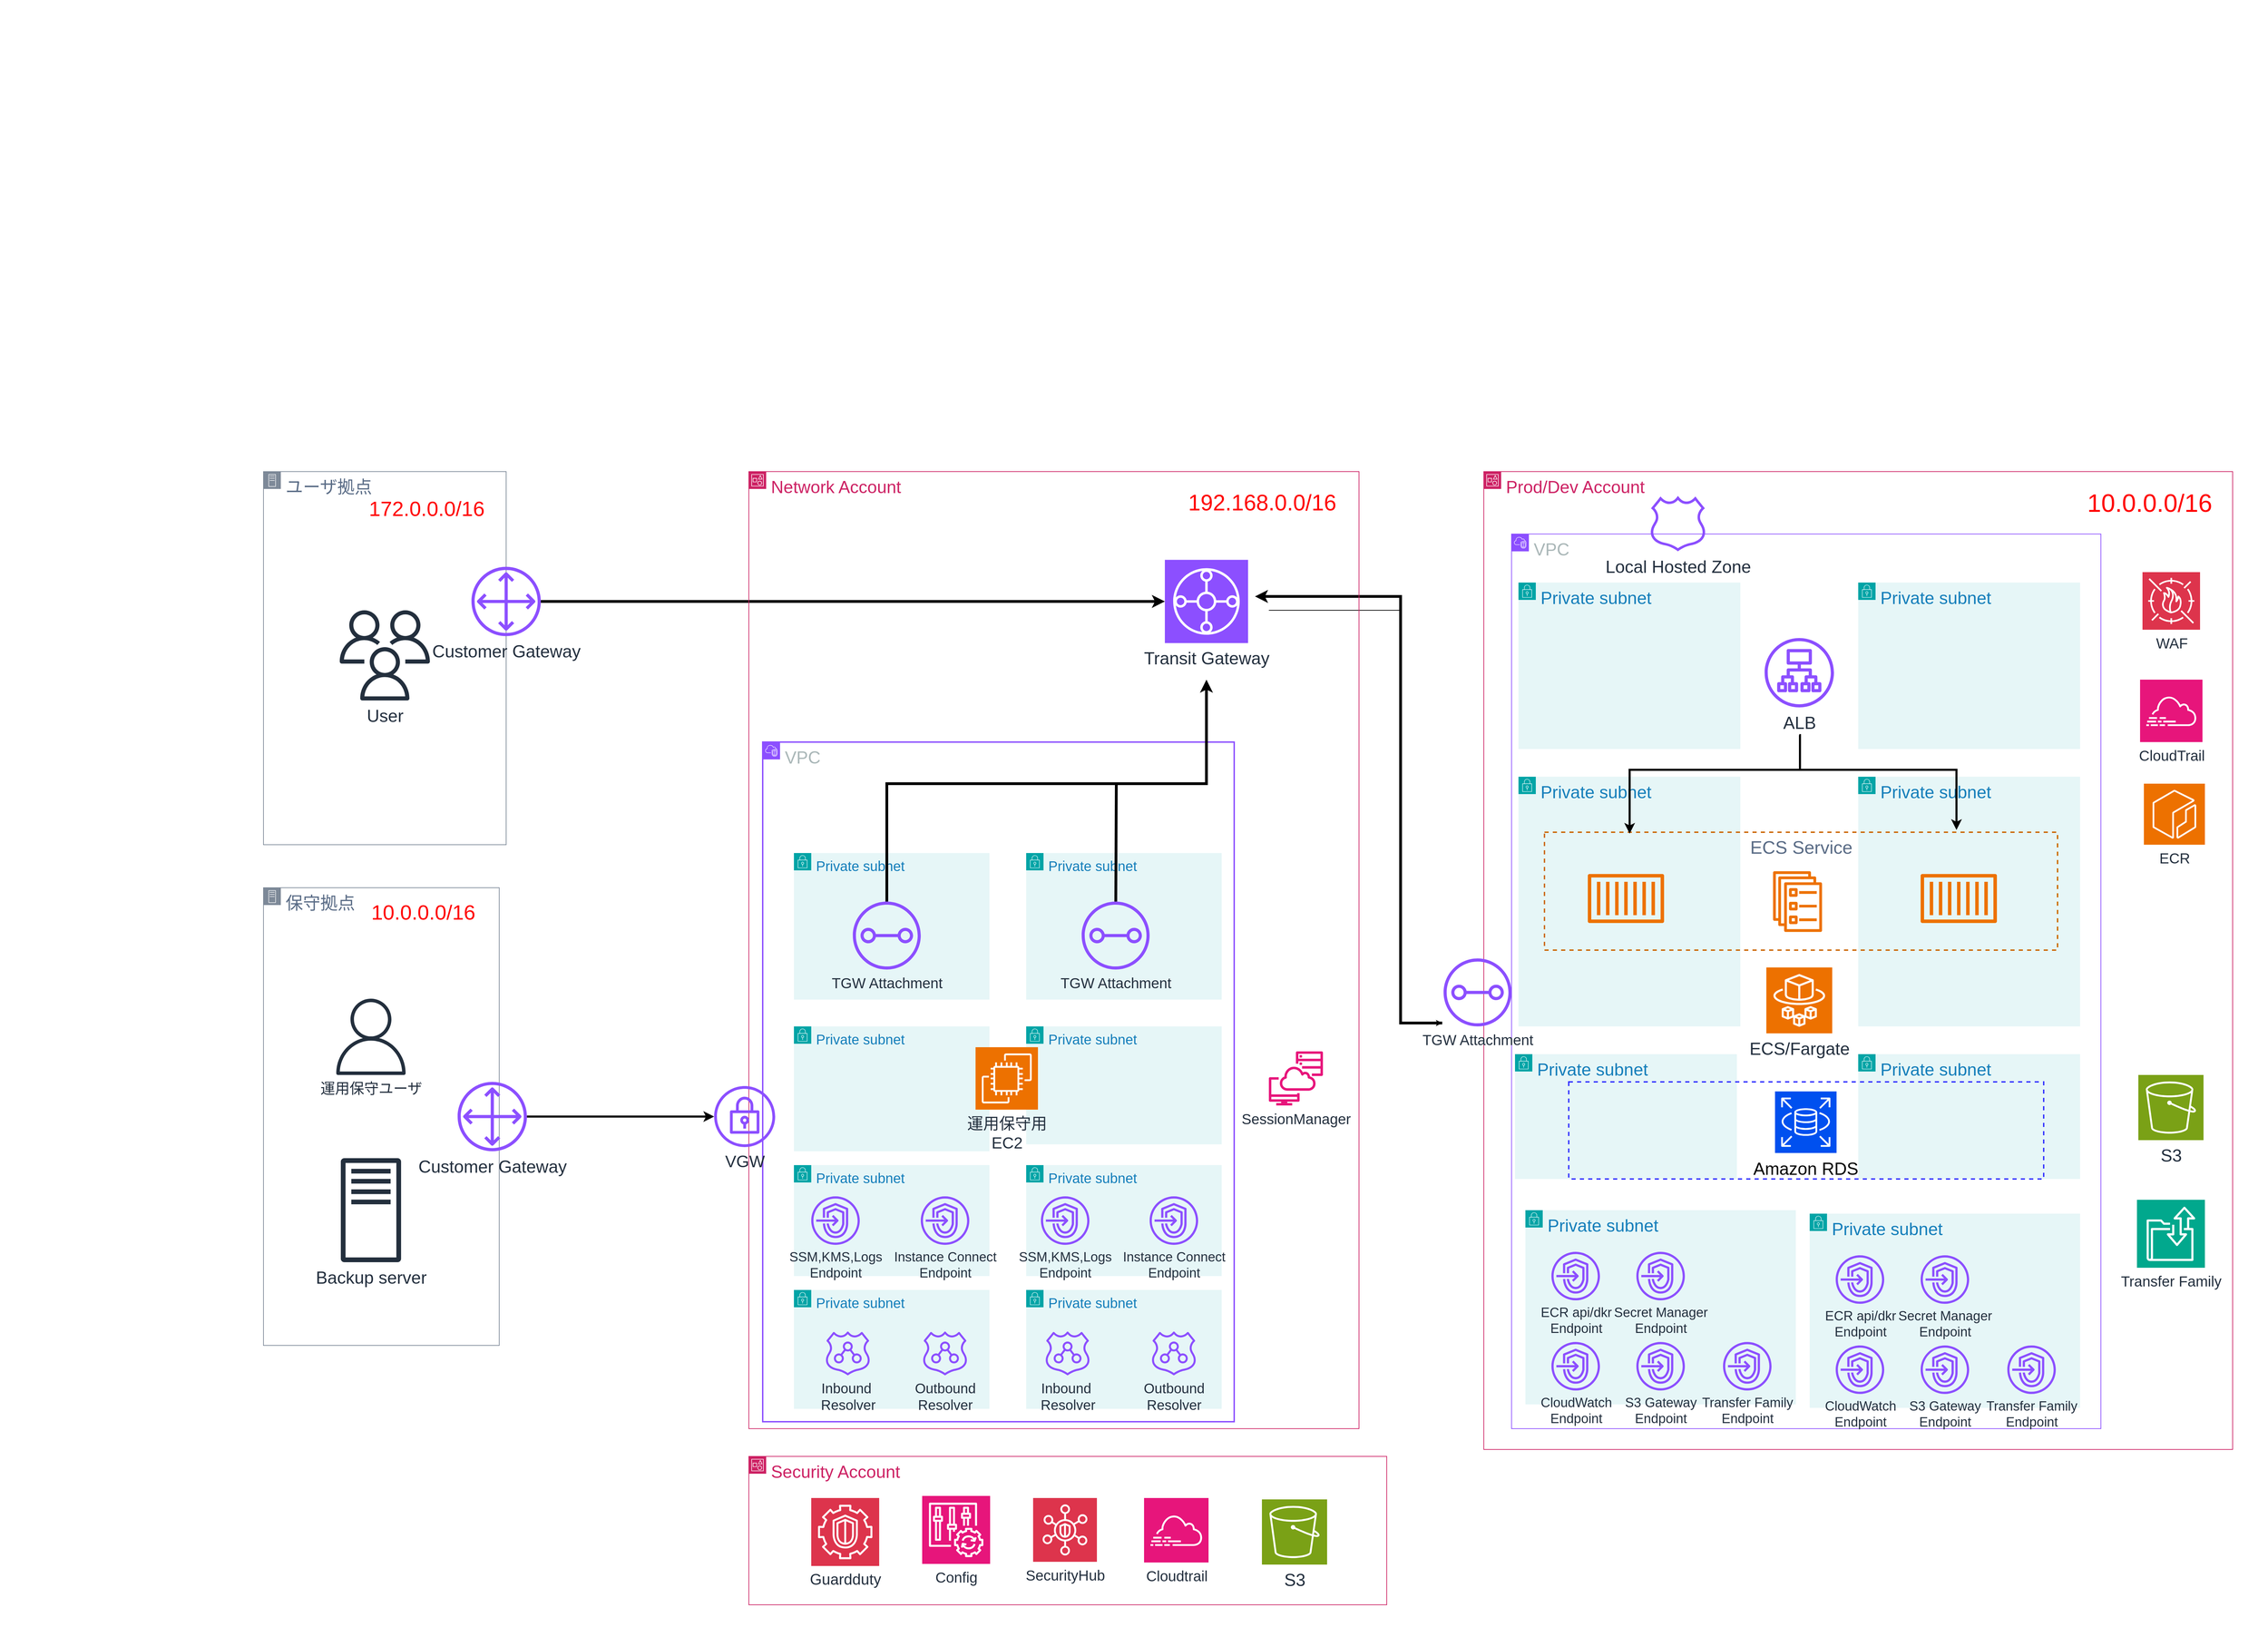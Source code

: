 <mxfile version="28.2.0">
  <diagram name="ページ1" id="EC1htaIHVASmsDRzZQh7">
    <mxGraphModel dx="3565" dy="2028" grid="1" gridSize="10" guides="1" tooltips="1" connect="1" arrows="1" fold="1" page="1" pageScale="1" pageWidth="800" pageHeight="800" background="#ffffff" math="0" shadow="0">
      <root>
        <mxCell id="0" />
        <mxCell id="1" parent="0" />
        <mxCell id="n4KzYICkloqejBynYp9a-4" value="Private subnet" style="points=[[0,0],[0.25,0],[0.5,0],[0.75,0],[1,0],[1,0.25],[1,0.5],[1,0.75],[1,1],[0.75,1],[0.5,1],[0.25,1],[0,1],[0,0.75],[0,0.5],[0,0.25]];outlineConnect=0;gradientColor=none;html=1;whiteSpace=wrap;fontSize=25;fontStyle=0;container=0;pointerEvents=0;collapsible=0;recursiveResize=0;shape=mxgraph.aws4.group;grIcon=mxgraph.aws4.group_security_group;grStroke=0;strokeColor=#00A4A6;fillColor=#E6F6F7;verticalAlign=top;align=left;spacingLeft=30;fontColor=#147EBA;dashed=0;" parent="1" vertex="1">
          <mxGeometry x="2225" y="1560" width="320" height="180" as="geometry" />
        </mxCell>
        <mxCell id="n4KzYICkloqejBynYp9a-5" value="Private subnet" style="points=[[0,0],[0.25,0],[0.5,0],[0.75,0],[1,0],[1,0.25],[1,0.5],[1,0.75],[1,1],[0.75,1],[0.5,1],[0.25,1],[0,1],[0,0.75],[0,0.5],[0,0.25]];outlineConnect=0;gradientColor=none;html=1;whiteSpace=wrap;fontSize=25;fontStyle=0;container=0;pointerEvents=0;collapsible=0;recursiveResize=0;shape=mxgraph.aws4.group;grIcon=mxgraph.aws4.group_security_group;grStroke=0;strokeColor=#00A4A6;fillColor=#E6F6F7;verticalAlign=top;align=left;spacingLeft=30;fontColor=#147EBA;dashed=0;" parent="1" vertex="1">
          <mxGeometry x="2720" y="1560" width="320" height="180" as="geometry" />
        </mxCell>
        <mxCell id="n4KzYICkloqejBynYp9a-6" value="Private subnet" style="points=[[0,0],[0.25,0],[0.5,0],[0.75,0],[1,0],[1,0.25],[1,0.5],[1,0.75],[1,1],[0.75,1],[0.5,1],[0.25,1],[0,1],[0,0.75],[0,0.5],[0,0.25]];outlineConnect=0;gradientColor=none;html=1;whiteSpace=wrap;fontSize=25;fontStyle=0;container=0;pointerEvents=0;collapsible=0;recursiveResize=0;shape=mxgraph.aws4.group;grIcon=mxgraph.aws4.group_security_group;grStroke=0;strokeColor=#00A4A6;fillColor=#E6F6F7;verticalAlign=top;align=left;spacingLeft=30;fontColor=#147EBA;dashed=0;" parent="1" vertex="1">
          <mxGeometry x="2230" y="1160" width="320" height="360" as="geometry" />
        </mxCell>
        <mxCell id="n4KzYICkloqejBynYp9a-7" value="Private subnet" style="points=[[0,0],[0.25,0],[0.5,0],[0.75,0],[1,0],[1,0.25],[1,0.5],[1,0.75],[1,1],[0.75,1],[0.5,1],[0.25,1],[0,1],[0,0.75],[0,0.5],[0,0.25]];outlineConnect=0;gradientColor=none;html=1;whiteSpace=wrap;fontSize=25;fontStyle=0;container=0;pointerEvents=0;collapsible=0;recursiveResize=0;shape=mxgraph.aws4.group;grIcon=mxgraph.aws4.group_security_group;grStroke=0;strokeColor=#00A4A6;fillColor=#E6F6F7;verticalAlign=top;align=left;spacingLeft=30;fontColor=#147EBA;dashed=0;" parent="1" vertex="1">
          <mxGeometry x="2720" y="1160" width="320" height="360" as="geometry" />
        </mxCell>
        <mxCell id="n4KzYICkloqejBynYp9a-8" value="VPC" style="points=[[0,0],[0.25,0],[0.5,0],[0.75,0],[1,0],[1,0.25],[1,0.5],[1,0.75],[1,1],[0.75,1],[0.5,1],[0.25,1],[0,1],[0,0.75],[0,0.5],[0,0.25]];outlineConnect=0;gradientColor=none;html=1;whiteSpace=wrap;fontSize=25;fontStyle=0;container=1;pointerEvents=0;collapsible=0;recursiveResize=0;shape=mxgraph.aws4.group;grIcon=mxgraph.aws4.group_vpc2;strokeColor=#8C4FFF;fillColor=none;verticalAlign=top;align=left;spacingLeft=30;fontColor=#AAB7B8;dashed=0;" parent="1" vertex="1">
          <mxGeometry x="2220" y="810" width="850" height="1290" as="geometry" />
        </mxCell>
        <mxCell id="n4KzYICkloqejBynYp9a-9" style="edgeStyle=orthogonalEdgeStyle;rounded=0;orthogonalLoop=1;jettySize=auto;html=1;exitX=0.5;exitY=1;exitDx=0;exitDy=0;fontSize=25;" parent="1" edge="1">
          <mxGeometry relative="1" as="geometry">
            <mxPoint x="270" y="1800" as="sourcePoint" />
            <mxPoint x="270" y="1800" as="targetPoint" />
          </mxGeometry>
        </mxCell>
        <mxCell id="n4KzYICkloqejBynYp9a-10" value="Amazon RDS" style="sketch=0;points=[[0,0,0],[0.25,0,0],[0.5,0,0],[0.75,0,0],[1,0,0],[0,1,0],[0.25,1,0],[0.5,1,0],[0.75,1,0],[1,1,0],[0,0.25,0],[0,0.5,0],[0,0.75,0],[1,0.25,0],[1,0.5,0],[1,0.75,0]];outlineConnect=0;fillColor=#0050ef;strokeColor=#FFFFFF;dashed=0;verticalLabelPosition=bottom;verticalAlign=top;align=center;html=1;fontSize=25;fontStyle=0;aspect=fixed;shape=mxgraph.aws4.resourceIcon;resIcon=mxgraph.aws4.rds;fontColor=light-dark(#000000, #121212);" parent="1" vertex="1">
          <mxGeometry x="2600" y="1613.75" width="88.75" height="88.75" as="geometry" />
        </mxCell>
        <mxCell id="n4KzYICkloqejBynYp9a-11" value="" style="sketch=0;outlineConnect=0;fontColor=#232F3E;gradientColor=none;fillColor=#ED7100;strokeColor=none;dashed=0;verticalLabelPosition=bottom;verticalAlign=top;align=center;html=1;fontSize=25;fontStyle=0;aspect=fixed;pointerEvents=1;shape=mxgraph.aws4.ecs_service;" parent="1" vertex="1">
          <mxGeometry x="2595" y="1296.25" width="75" height="87.5" as="geometry" />
        </mxCell>
        <mxCell id="n4KzYICkloqejBynYp9a-12" value="ALB" style="sketch=0;outlineConnect=0;fontColor=#232F3E;gradientColor=none;fillColor=#8C4FFF;strokeColor=none;dashed=0;verticalLabelPosition=bottom;verticalAlign=top;align=center;html=1;fontSize=25;fontStyle=0;aspect=fixed;pointerEvents=1;shape=mxgraph.aws4.application_load_balancer;" parent="1" vertex="1">
          <mxGeometry x="2585" y="960" width="100" height="100" as="geometry" />
        </mxCell>
        <mxCell id="n4KzYICkloqejBynYp9a-13" value="Private subnet" style="points=[[0,0],[0.25,0],[0.5,0],[0.75,0],[1,0],[1,0.25],[1,0.5],[1,0.75],[1,1],[0.75,1],[0.5,1],[0.25,1],[0,1],[0,0.75],[0,0.5],[0,0.25]];outlineConnect=0;gradientColor=none;html=1;whiteSpace=wrap;fontSize=25;fontStyle=0;container=0;pointerEvents=0;collapsible=0;recursiveResize=0;shape=mxgraph.aws4.group;grIcon=mxgraph.aws4.group_security_group;grStroke=0;strokeColor=#00A4A6;fillColor=#E6F6F7;verticalAlign=top;align=left;spacingLeft=30;fontColor=#147EBA;dashed=0;" parent="1" vertex="1">
          <mxGeometry x="2230" y="880" width="320" height="240" as="geometry" />
        </mxCell>
        <mxCell id="n4KzYICkloqejBynYp9a-14" value="S3&lt;div&gt;&lt;br&gt;&lt;/div&gt;" style="sketch=0;points=[[0,0,0],[0.25,0,0],[0.5,0,0],[0.75,0,0],[1,0,0],[0,1,0],[0.25,1,0],[0.5,1,0],[0.75,1,0],[1,1,0],[0,0.25,0],[0,0.5,0],[0,0.75,0],[1,0.25,0],[1,0.5,0],[1,0.75,0]];outlineConnect=0;fontColor=#232F3E;fillColor=#7AA116;strokeColor=#ffffff;dashed=0;verticalLabelPosition=bottom;verticalAlign=top;align=center;html=1;fontSize=25;fontStyle=0;aspect=fixed;shape=mxgraph.aws4.resourceIcon;resIcon=mxgraph.aws4.s3;" parent="1" vertex="1">
          <mxGeometry x="3124" y="1590" width="94" height="94" as="geometry" />
        </mxCell>
        <mxCell id="n4KzYICkloqejBynYp9a-15" value="" style="sketch=0;outlineConnect=0;fontColor=#232F3E;gradientColor=none;fillColor=#ED7100;strokeColor=none;dashed=0;verticalLabelPosition=bottom;verticalAlign=top;align=center;html=1;fontSize=25;fontStyle=0;aspect=fixed;pointerEvents=1;shape=mxgraph.aws4.container_1;" parent="1" vertex="1">
          <mxGeometry x="2330" y="1296.25" width="110" height="78.57" as="geometry" />
        </mxCell>
        <mxCell id="n4KzYICkloqejBynYp9a-16" value="ECS/Fargate" style="sketch=0;points=[[0,0,0],[0.25,0,0],[0.5,0,0],[0.75,0,0],[1,0,0],[0,1,0],[0.25,1,0],[0.5,1,0],[0.75,1,0],[1,1,0],[0,0.25,0],[0,0.5,0],[0,0.75,0],[1,0.25,0],[1,0.5,0],[1,0.75,0]];outlineConnect=0;fontColor=#232F3E;fillColor=#ED7100;strokeColor=#ffffff;dashed=0;verticalLabelPosition=bottom;verticalAlign=top;align=center;html=1;fontSize=25;fontStyle=0;aspect=fixed;shape=mxgraph.aws4.resourceIcon;resIcon=mxgraph.aws4.fargate;" parent="1" vertex="1">
          <mxGeometry x="2587.5" y="1435" width="95" height="95" as="geometry" />
        </mxCell>
        <mxCell id="n4KzYICkloqejBynYp9a-17" value="&lt;span style=&quot;background-color: transparent; color: light-dark(rgb(205, 34, 100), rgb(255, 137, 194));&quot;&gt;Prod/Dev Account&lt;/span&gt;" style="points=[[0,0],[0.25,0],[0.5,0],[0.75,0],[1,0],[1,0.25],[1,0.5],[1,0.75],[1,1],[0.75,1],[0.5,1],[0.25,1],[0,1],[0,0.75],[0,0.5],[0,0.25]];outlineConnect=0;gradientColor=none;html=1;whiteSpace=wrap;fontSize=25;fontStyle=0;container=0;pointerEvents=0;collapsible=0;recursiveResize=0;shape=mxgraph.aws4.group;grIcon=mxgraph.aws4.group_account;strokeColor=#CD2264;fillColor=none;verticalAlign=top;align=left;spacingLeft=30;fontColor=#CD2264;dashed=0;" parent="1" vertex="1">
          <mxGeometry x="2180" y="720" width="1080" height="1410" as="geometry" />
        </mxCell>
        <mxCell id="n4KzYICkloqejBynYp9a-18" value="ユーザ拠点" style="points=[[0,0],[0.25,0],[0.5,0],[0.75,0],[1,0],[1,0.25],[1,0.5],[1,0.75],[1,1],[0.75,1],[0.5,1],[0.25,1],[0,1],[0,0.75],[0,0.5],[0,0.25]];outlineConnect=0;gradientColor=none;html=1;whiteSpace=wrap;fontSize=25;fontStyle=0;container=1;pointerEvents=0;collapsible=0;recursiveResize=0;shape=mxgraph.aws4.group;grIcon=mxgraph.aws4.group_on_premise;strokeColor=#7D8998;fillColor=none;verticalAlign=top;align=left;spacingLeft=30;fontColor=#5A6C86;dashed=0;" parent="1" vertex="1">
          <mxGeometry x="420" y="720" width="350" height="538" as="geometry" />
        </mxCell>
        <mxCell id="n4KzYICkloqejBynYp9a-19" value="User" style="sketch=0;outlineConnect=0;fontColor=#232F3E;gradientColor=none;fillColor=#232F3D;strokeColor=none;dashed=0;verticalLabelPosition=bottom;verticalAlign=top;align=center;html=1;fontSize=25;fontStyle=0;aspect=fixed;pointerEvents=1;shape=mxgraph.aws4.users;" parent="n4KzYICkloqejBynYp9a-18" vertex="1">
          <mxGeometry x="110" y="200" width="130" height="130" as="geometry" />
        </mxCell>
        <mxCell id="n4KzYICkloqejBynYp9a-132" value="172.0.0.0/16" style="text;html=1;align=center;verticalAlign=middle;resizable=0;points=[];autosize=1;strokeColor=none;fillColor=none;fontSize=30;fontColor=#FF0000;fontFamily=Helvetica;" parent="n4KzYICkloqejBynYp9a-18" vertex="1">
          <mxGeometry x="140" y="28" width="190" height="50" as="geometry" />
        </mxCell>
        <mxCell id="n4KzYICkloqejBynYp9a-44" value="Customer Gateway" style="sketch=0;outlineConnect=0;fontColor=#232F3E;gradientColor=none;fillColor=#8C4FFF;strokeColor=none;dashed=0;verticalLabelPosition=bottom;verticalAlign=top;align=center;html=1;fontSize=25;fontStyle=0;aspect=fixed;pointerEvents=1;shape=mxgraph.aws4.customer_gateway;" parent="n4KzYICkloqejBynYp9a-18" vertex="1">
          <mxGeometry x="300" y="137.27" width="100" height="100" as="geometry" />
        </mxCell>
        <mxCell id="n4KzYICkloqejBynYp9a-20" value="" style="rounded=0;whiteSpace=wrap;html=1;fillColor=none;strokeColor=none;" parent="1" vertex="1">
          <mxGeometry x="3280" y="1410" width="30" height="60" as="geometry" />
        </mxCell>
        <mxCell id="n4KzYICkloqejBynYp9a-21" value="" style="rounded=0;whiteSpace=wrap;html=1;fillColor=none;strokeColor=none;" parent="1" vertex="1">
          <mxGeometry x="2110" y="40" width="30" height="60" as="geometry" />
        </mxCell>
        <mxCell id="n4KzYICkloqejBynYp9a-22" value="" style="rounded=0;whiteSpace=wrap;html=1;fillColor=none;strokeColor=none;rotation=90;" parent="1" vertex="1">
          <mxGeometry x="2060" y="2340" width="30" height="60" as="geometry" />
        </mxCell>
        <mxCell id="n4KzYICkloqejBynYp9a-23" value="" style="rounded=0;whiteSpace=wrap;html=1;fillColor=none;strokeColor=none;" parent="1" vertex="1">
          <mxGeometry x="380" y="1260" width="30" height="60" as="geometry" />
        </mxCell>
        <mxCell id="n4KzYICkloqejBynYp9a-24" value="Private subnet" style="points=[[0,0],[0.25,0],[0.5,0],[0.75,0],[1,0],[1,0.25],[1,0.5],[1,0.75],[1,1],[0.75,1],[0.5,1],[0.25,1],[0,1],[0,0.75],[0,0.5],[0,0.25]];outlineConnect=0;gradientColor=none;html=1;whiteSpace=wrap;fontSize=25;fontStyle=0;container=0;pointerEvents=0;collapsible=0;recursiveResize=0;shape=mxgraph.aws4.group;grIcon=mxgraph.aws4.group_security_group;grStroke=0;strokeColor=#00A4A6;fillColor=#E6F6F7;verticalAlign=top;align=left;spacingLeft=30;fontColor=#147EBA;dashed=0;" parent="1" vertex="1">
          <mxGeometry x="2720" y="880" width="320" height="240" as="geometry" />
        </mxCell>
        <mxCell id="n4KzYICkloqejBynYp9a-25" value="ECS Service" style="fillColor=none;strokeColor=#CC6600;dashed=1;verticalAlign=top;fontStyle=0;fontColor=#5A6C86;whiteSpace=wrap;html=1;fontSize=26;container=0;strokeWidth=2;" parent="1" vertex="1">
          <mxGeometry x="2267.5" y="1240" width="740" height="170" as="geometry" />
        </mxCell>
        <mxCell id="n4KzYICkloqejBynYp9a-26" value="" style="sketch=0;outlineConnect=0;fontColor=#232F3E;gradientColor=none;fillColor=#ED7100;strokeColor=none;dashed=0;verticalLabelPosition=bottom;verticalAlign=top;align=center;html=1;fontSize=25;fontStyle=0;aspect=fixed;pointerEvents=1;shape=mxgraph.aws4.container_1;" parent="1" vertex="1">
          <mxGeometry x="2810" y="1296.25" width="110" height="78.57" as="geometry" />
        </mxCell>
        <mxCell id="n4KzYICkloqejBynYp9a-27" value="Local Hosted Zone" style="sketch=0;outlineConnect=0;fontColor=#232F3E;gradientColor=none;fillColor=#8C4FFF;strokeColor=none;dashed=0;verticalLabelPosition=bottom;verticalAlign=top;align=center;html=1;fontSize=25;fontStyle=0;aspect=fixed;pointerEvents=1;shape=mxgraph.aws4.hosted_zone;" parent="1" vertex="1">
          <mxGeometry x="2420" y="755" width="80" height="80" as="geometry" />
        </mxCell>
        <mxCell id="n4KzYICkloqejBynYp9a-28" value="ECR" style="sketch=0;points=[[0,0,0],[0.25,0,0],[0.5,0,0],[0.75,0,0],[1,0,0],[0,1,0],[0.25,1,0],[0.5,1,0],[0.75,1,0],[1,1,0],[0,0.25,0],[0,0.5,0],[0,0.75,0],[1,0.25,0],[1,0.5,0],[1,0.75,0]];outlineConnect=0;fontColor=#232F3E;fillColor=#ED7100;strokeColor=#ffffff;dashed=0;verticalLabelPosition=bottom;verticalAlign=top;align=center;html=1;fontSize=21;fontStyle=0;aspect=fixed;shape=mxgraph.aws4.resourceIcon;resIcon=mxgraph.aws4.ecr;" parent="1" vertex="1">
          <mxGeometry x="3132" y="1170" width="88" height="88" as="geometry" />
        </mxCell>
        <mxCell id="n4KzYICkloqejBynYp9a-29" value="CloudTrail" style="sketch=0;points=[[0,0,0],[0.25,0,0],[0.5,0,0],[0.75,0,0],[1,0,0],[0,1,0],[0.25,1,0],[0.5,1,0],[0.75,1,0],[1,1,0],[0,0.25,0],[0,0.5,0],[0,0.75,0],[1,0.25,0],[1,0.5,0],[1,0.75,0]];points=[[0,0,0],[0.25,0,0],[0.5,0,0],[0.75,0,0],[1,0,0],[0,1,0],[0.25,1,0],[0.5,1,0],[0.75,1,0],[1,1,0],[0,0.25,0],[0,0.5,0],[0,0.75,0],[1,0.25,0],[1,0.5,0],[1,0.75,0]];outlineConnect=0;fontColor=#232F3E;fillColor=#E7157B;strokeColor=#ffffff;dashed=0;verticalLabelPosition=bottom;verticalAlign=top;align=center;html=1;fontSize=21;fontStyle=0;aspect=fixed;shape=mxgraph.aws4.resourceIcon;resIcon=mxgraph.aws4.cloudtrail;" parent="1" vertex="1">
          <mxGeometry x="3126.5" y="1020" width="90" height="90" as="geometry" />
        </mxCell>
        <mxCell id="n4KzYICkloqejBynYp9a-30" style="edgeStyle=orthogonalEdgeStyle;rounded=0;orthogonalLoop=1;jettySize=auto;html=1;exitX=0.5;exitY=1;exitDx=0;exitDy=0;exitPerimeter=0;" parent="1" source="n4KzYICkloqejBynYp9a-28" target="n4KzYICkloqejBynYp9a-28" edge="1">
          <mxGeometry relative="1" as="geometry" />
        </mxCell>
        <mxCell id="n4KzYICkloqejBynYp9a-32" value="保守拠点" style="points=[[0,0],[0.25,0],[0.5,0],[0.75,0],[1,0],[1,0.25],[1,0.5],[1,0.75],[1,1],[0.75,1],[0.5,1],[0.25,1],[0,1],[0,0.75],[0,0.5],[0,0.25]];outlineConnect=0;gradientColor=none;html=1;whiteSpace=wrap;fontSize=25;fontStyle=0;container=1;pointerEvents=0;collapsible=0;recursiveResize=0;shape=mxgraph.aws4.group;grIcon=mxgraph.aws4.group_on_premise;strokeColor=#7D8998;fillColor=none;verticalAlign=top;align=left;spacingLeft=30;fontColor=#5A6C86;dashed=0;" parent="1" vertex="1">
          <mxGeometry x="420" y="1320" width="340" height="660" as="geometry" />
        </mxCell>
        <mxCell id="n4KzYICkloqejBynYp9a-33" value="運用保守ユーザ" style="sketch=0;outlineConnect=0;fontColor=#232F3E;gradientColor=none;fillColor=#232F3D;strokeColor=none;dashed=0;verticalLabelPosition=bottom;verticalAlign=top;align=center;html=1;fontSize=21;fontStyle=0;aspect=fixed;pointerEvents=1;shape=mxgraph.aws4.user;" parent="n4KzYICkloqejBynYp9a-32" vertex="1">
          <mxGeometry x="100" y="160" width="110" height="110" as="geometry" />
        </mxCell>
        <mxCell id="n4KzYICkloqejBynYp9a-34" value="Backup server" style="sketch=0;outlineConnect=0;fontColor=#232F3E;gradientColor=none;fillColor=#232F3D;strokeColor=none;dashed=0;verticalLabelPosition=bottom;verticalAlign=top;align=center;html=1;fontSize=25;fontStyle=0;aspect=fixed;pointerEvents=1;shape=mxgraph.aws4.traditional_server;" parent="n4KzYICkloqejBynYp9a-32" vertex="1">
          <mxGeometry x="110" y="390" width="90" height="150" as="geometry" />
        </mxCell>
        <mxCell id="n4KzYICkloqejBynYp9a-125" value="Customer Gateway" style="sketch=0;outlineConnect=0;fontColor=#232F3E;gradientColor=none;fillColor=#8C4FFF;strokeColor=none;dashed=0;verticalLabelPosition=bottom;verticalAlign=top;align=center;html=1;fontSize=25;fontStyle=0;aspect=fixed;pointerEvents=1;shape=mxgraph.aws4.customer_gateway;" parent="n4KzYICkloqejBynYp9a-32" vertex="1">
          <mxGeometry x="280" y="280" width="100" height="100" as="geometry" />
        </mxCell>
        <mxCell id="n4KzYICkloqejBynYp9a-129" value="10.0.0.0/16" style="text;html=1;align=center;verticalAlign=middle;resizable=0;points=[];autosize=1;strokeColor=none;fillColor=none;fontSize=30;fontColor=#FF0000;fontFamily=Helvetica;" parent="n4KzYICkloqejBynYp9a-32" vertex="1">
          <mxGeometry x="145" y="10" width="170" height="50" as="geometry" />
        </mxCell>
        <mxCell id="n4KzYICkloqejBynYp9a-36" style="edgeStyle=orthogonalEdgeStyle;rounded=0;orthogonalLoop=1;jettySize=auto;html=1;" parent="1" edge="1">
          <mxGeometry relative="1" as="geometry">
            <Array as="points">
              <mxPoint x="2060" y="920" />
              <mxPoint x="2060" y="1515" />
            </Array>
            <mxPoint x="1870" y="920" as="sourcePoint" />
            <mxPoint x="2120.001" y="1515.111" as="targetPoint" />
          </mxGeometry>
        </mxCell>
        <mxCell id="n4KzYICkloqejBynYp9a-37" style="edgeStyle=orthogonalEdgeStyle;rounded=0;orthogonalLoop=1;jettySize=auto;html=1;strokeWidth=4;" parent="1" edge="1">
          <mxGeometry relative="1" as="geometry">
            <Array as="points">
              <mxPoint x="2060" y="1515" />
              <mxPoint x="2060" y="900" />
              <mxPoint x="1860" y="900" />
            </Array>
            <mxPoint x="1850" y="900" as="targetPoint" />
            <mxPoint x="2120.001" y="1515.111" as="sourcePoint" />
          </mxGeometry>
        </mxCell>
        <mxCell id="n4KzYICkloqejBynYp9a-38" style="edgeStyle=orthogonalEdgeStyle;rounded=0;orthogonalLoop=1;jettySize=auto;html=1;strokeWidth=4;" parent="1" source="n4KzYICkloqejBynYp9a-44" target="n4KzYICkloqejBynYp9a-73" edge="1">
          <mxGeometry relative="1" as="geometry" />
        </mxCell>
        <mxCell id="n4KzYICkloqejBynYp9a-39" value="Security Account" style="points=[[0,0],[0.25,0],[0.5,0],[0.75,0],[1,0],[1,0.25],[1,0.5],[1,0.75],[1,1],[0.75,1],[0.5,1],[0.25,1],[0,1],[0,0.75],[0,0.5],[0,0.25]];outlineConnect=0;gradientColor=none;html=1;whiteSpace=wrap;fontSize=25;fontStyle=0;container=1;pointerEvents=0;collapsible=0;recursiveResize=0;shape=mxgraph.aws4.group;grIcon=mxgraph.aws4.group_account;strokeColor=#CD2264;fillColor=none;verticalAlign=top;align=left;spacingLeft=30;fontColor=#CD2264;dashed=0;" parent="1" vertex="1">
          <mxGeometry x="1120" y="2140" width="920" height="214" as="geometry" />
        </mxCell>
        <mxCell id="n4KzYICkloqejBynYp9a-40" value="Guardduty" style="sketch=0;points=[[0,0,0],[0.25,0,0],[0.5,0,0],[0.75,0,0],[1,0,0],[0,1,0],[0.25,1,0],[0.5,1,0],[0.75,1,0],[1,1,0],[0,0.25,0],[0,0.5,0],[0,0.75,0],[1,0.25,0],[1,0.5,0],[1,0.75,0]];outlineConnect=0;fontColor=#232F3E;fillColor=#DD344C;strokeColor=#ffffff;dashed=0;verticalLabelPosition=bottom;verticalAlign=top;align=center;html=1;fontSize=22;fontStyle=0;aspect=fixed;shape=mxgraph.aws4.resourceIcon;resIcon=mxgraph.aws4.guardduty;" parent="n4KzYICkloqejBynYp9a-39" vertex="1">
          <mxGeometry x="90" y="60" width="98" height="98" as="geometry" />
        </mxCell>
        <mxCell id="n4KzYICkloqejBynYp9a-41" value="Config" style="sketch=0;points=[[0,0,0],[0.25,0,0],[0.5,0,0],[0.75,0,0],[1,0,0],[0,1,0],[0.25,1,0],[0.5,1,0],[0.75,1,0],[1,1,0],[0,0.25,0],[0,0.5,0],[0,0.75,0],[1,0.25,0],[1,0.5,0],[1,0.75,0]];points=[[0,0,0],[0.25,0,0],[0.5,0,0],[0.75,0,0],[1,0,0],[0,1,0],[0.25,1,0],[0.5,1,0],[0.75,1,0],[1,1,0],[0,0.25,0],[0,0.5,0],[0,0.75,0],[1,0.25,0],[1,0.5,0],[1,0.75,0]];outlineConnect=0;fontColor=#232F3E;fillColor=#E7157B;strokeColor=#ffffff;dashed=0;verticalLabelPosition=bottom;verticalAlign=top;align=center;html=1;fontSize=21;fontStyle=0;aspect=fixed;shape=mxgraph.aws4.resourceIcon;resIcon=mxgraph.aws4.config;" parent="n4KzYICkloqejBynYp9a-39" vertex="1">
          <mxGeometry x="250" y="57" width="98" height="98" as="geometry" />
        </mxCell>
        <mxCell id="n4KzYICkloqejBynYp9a-42" value="Cloudtrail" style="sketch=0;points=[[0,0,0],[0.25,0,0],[0.5,0,0],[0.75,0,0],[1,0,0],[0,1,0],[0.25,1,0],[0.5,1,0],[0.75,1,0],[1,1,0],[0,0.25,0],[0,0.5,0],[0,0.75,0],[1,0.25,0],[1,0.5,0],[1,0.75,0]];points=[[0,0,0],[0.25,0,0],[0.5,0,0],[0.75,0,0],[1,0,0],[0,1,0],[0.25,1,0],[0.5,1,0],[0.75,1,0],[1,1,0],[0,0.25,0],[0,0.5,0],[0,0.75,0],[1,0.25,0],[1,0.5,0],[1,0.75,0]];outlineConnect=0;fontColor=#232F3E;fillColor=#E7157B;strokeColor=#ffffff;dashed=0;verticalLabelPosition=bottom;verticalAlign=top;align=center;html=1;fontSize=21;fontStyle=0;aspect=fixed;shape=mxgraph.aws4.resourceIcon;resIcon=mxgraph.aws4.cloudtrail;" parent="n4KzYICkloqejBynYp9a-39" vertex="1">
          <mxGeometry x="570" y="60" width="93" height="93" as="geometry" />
        </mxCell>
        <mxCell id="n4KzYICkloqejBynYp9a-43" value="SecurityHub" style="sketch=0;points=[[0,0,0],[0.25,0,0],[0.5,0,0],[0.75,0,0],[1,0,0],[0,1,0],[0.25,1,0],[0.5,1,0],[0.75,1,0],[1,1,0],[0,0.25,0],[0,0.5,0],[0,0.75,0],[1,0.25,0],[1,0.5,0],[1,0.75,0]];outlineConnect=0;fontColor=#232F3E;fillColor=#DD344C;strokeColor=#ffffff;dashed=0;verticalLabelPosition=bottom;verticalAlign=top;align=center;html=1;fontSize=21;fontStyle=0;aspect=fixed;shape=mxgraph.aws4.resourceIcon;resIcon=mxgraph.aws4.security_hub;" parent="n4KzYICkloqejBynYp9a-39" vertex="1">
          <mxGeometry x="410" y="60" width="92" height="92" as="geometry" />
        </mxCell>
        <mxCell id="n4KzYICkloqejBynYp9a-153" value="S3&lt;div&gt;&lt;br&gt;&lt;/div&gt;" style="sketch=0;points=[[0,0,0],[0.25,0,0],[0.5,0,0],[0.75,0,0],[1,0,0],[0,1,0],[0.25,1,0],[0.5,1,0],[0.75,1,0],[1,1,0],[0,0.25,0],[0,0.5,0],[0,0.75,0],[1,0.25,0],[1,0.5,0],[1,0.75,0]];outlineConnect=0;fontColor=#232F3E;fillColor=#7AA116;strokeColor=#ffffff;dashed=0;verticalLabelPosition=bottom;verticalAlign=top;align=center;html=1;fontSize=25;fontStyle=0;aspect=fixed;shape=mxgraph.aws4.resourceIcon;resIcon=mxgraph.aws4.s3;" parent="n4KzYICkloqejBynYp9a-39" vertex="1">
          <mxGeometry x="740" y="62" width="94" height="94" as="geometry" />
        </mxCell>
        <mxCell id="n4KzYICkloqejBynYp9a-50" style="edgeStyle=orthogonalEdgeStyle;rounded=0;orthogonalLoop=1;jettySize=auto;html=1;entryX=0.166;entryY=0.012;entryDx=0;entryDy=0;entryPerimeter=0;strokeWidth=3;" parent="1" target="n4KzYICkloqejBynYp9a-25" edge="1">
          <mxGeometry relative="1" as="geometry">
            <mxPoint x="2635" y="1100" as="sourcePoint" />
            <Array as="points">
              <mxPoint x="2636" y="1100" />
              <mxPoint x="2636" y="1150" />
              <mxPoint x="2390" y="1150" />
            </Array>
          </mxGeometry>
        </mxCell>
        <mxCell id="n4KzYICkloqejBynYp9a-51" style="edgeStyle=orthogonalEdgeStyle;rounded=0;orthogonalLoop=1;jettySize=auto;html=1;strokeWidth=3;entryX=0.803;entryY=-0.019;entryDx=0;entryDy=0;entryPerimeter=0;" parent="1" target="n4KzYICkloqejBynYp9a-25" edge="1">
          <mxGeometry relative="1" as="geometry">
            <mxPoint x="2630" y="1150" as="sourcePoint" />
            <mxPoint x="2650" y="1322" as="targetPoint" />
            <Array as="points">
              <mxPoint x="2862" y="1150" />
            </Array>
          </mxGeometry>
        </mxCell>
        <mxCell id="n4KzYICkloqejBynYp9a-52" value="" style="rounded=0;whiteSpace=wrap;html=1;fillColor=none;strokeColor=none;" parent="1" vertex="1">
          <mxGeometry x="1880" y="200" width="120" height="60" as="geometry" />
        </mxCell>
        <mxCell id="n4KzYICkloqejBynYp9a-53" value="" style="rounded=0;whiteSpace=wrap;html=1;fillColor=none;strokeColor=none;" parent="1" vertex="1">
          <mxGeometry x="1970" y="2150" width="120" height="60" as="geometry" />
        </mxCell>
        <mxCell id="n4KzYICkloqejBynYp9a-54" value="" style="rounded=0;whiteSpace=wrap;html=1;fillColor=none;strokeColor=none;" parent="1" vertex="1">
          <mxGeometry x="40" y="1078" width="120" height="60" as="geometry" />
        </mxCell>
        <mxCell id="n4KzYICkloqejBynYp9a-55" value="" style="rounded=0;whiteSpace=wrap;html=1;fillColor=none;strokeColor=none;" parent="1" vertex="1">
          <mxGeometry x="2020" y="650" width="120" height="60" as="geometry" />
        </mxCell>
        <mxCell id="n4KzYICkloqejBynYp9a-72" value="Network Account" style="points=[[0,0],[0.25,0],[0.5,0],[0.75,0],[1,0],[1,0.25],[1,0.5],[1,0.75],[1,1],[0.75,1],[0.5,1],[0.25,1],[0,1],[0,0.75],[0,0.5],[0,0.25]];outlineConnect=0;gradientColor=none;html=1;whiteSpace=wrap;fontSize=25;fontStyle=0;container=1;pointerEvents=0;collapsible=0;recursiveResize=0;shape=mxgraph.aws4.group;grIcon=mxgraph.aws4.group_account;strokeColor=#CD2264;fillColor=none;verticalAlign=top;align=left;spacingLeft=30;fontColor=#CD2264;dashed=0;" parent="1" vertex="1">
          <mxGeometry x="1120" y="720" width="880" height="1380" as="geometry" />
        </mxCell>
        <mxCell id="n4KzYICkloqejBynYp9a-119" value="Private subnet" style="points=[[0,0],[0.25,0],[0.5,0],[0.75,0],[1,0],[1,0.25],[1,0.5],[1,0.75],[1,1],[0.75,1],[0.5,1],[0.25,1],[0,1],[0,0.75],[0,0.5],[0,0.25]];outlineConnect=0;gradientColor=none;html=1;whiteSpace=wrap;fontSize=20;fontStyle=0;container=0;pointerEvents=0;collapsible=0;recursiveResize=0;shape=mxgraph.aws4.group;grIcon=mxgraph.aws4.group_security_group;grStroke=0;strokeColor=#00A4A6;fillColor=#E6F6F7;verticalAlign=top;align=left;spacingLeft=30;fontColor=#147EBA;dashed=0;" parent="n4KzYICkloqejBynYp9a-72" vertex="1">
          <mxGeometry x="400" y="1180" width="281.96" height="171.33" as="geometry" />
        </mxCell>
        <mxCell id="n4KzYICkloqejBynYp9a-103" value="Private subnet" style="points=[[0,0],[0.25,0],[0.5,0],[0.75,0],[1,0],[1,0.25],[1,0.5],[1,0.75],[1,1],[0.75,1],[0.5,1],[0.25,1],[0,1],[0,0.75],[0,0.5],[0,0.25]];outlineConnect=0;gradientColor=none;html=1;whiteSpace=wrap;fontSize=20;fontStyle=0;container=0;pointerEvents=0;collapsible=0;recursiveResize=0;shape=mxgraph.aws4.group;grIcon=mxgraph.aws4.group_security_group;grStroke=0;strokeColor=#00A4A6;fillColor=#E6F6F7;verticalAlign=top;align=left;spacingLeft=30;fontColor=#147EBA;dashed=0;" parent="n4KzYICkloqejBynYp9a-72" vertex="1">
          <mxGeometry x="65.02" y="1180" width="281.96" height="171.33" as="geometry" />
        </mxCell>
        <mxCell id="n4KzYICkloqejBynYp9a-123" value="Private subnet" style="points=[[0,0],[0.25,0],[0.5,0],[0.75,0],[1,0],[1,0.25],[1,0.5],[1,0.75],[1,1],[0.75,1],[0.5,1],[0.25,1],[0,1],[0,0.75],[0,0.5],[0,0.25]];outlineConnect=0;gradientColor=none;html=1;whiteSpace=wrap;fontSize=20;fontStyle=0;container=0;pointerEvents=0;collapsible=0;recursiveResize=0;shape=mxgraph.aws4.group;grIcon=mxgraph.aws4.group_security_group;grStroke=0;strokeColor=#00A4A6;fillColor=#E6F6F7;verticalAlign=top;align=left;spacingLeft=30;fontColor=#147EBA;dashed=0;" parent="n4KzYICkloqejBynYp9a-72" vertex="1">
          <mxGeometry x="400" y="800" width="281.96" height="170" as="geometry" />
        </mxCell>
        <mxCell id="n4KzYICkloqejBynYp9a-122" value="Private subnet" style="points=[[0,0],[0.25,0],[0.5,0],[0.75,0],[1,0],[1,0.25],[1,0.5],[1,0.75],[1,1],[0.75,1],[0.5,1],[0.25,1],[0,1],[0,0.75],[0,0.5],[0,0.25]];outlineConnect=0;gradientColor=none;html=1;whiteSpace=wrap;fontSize=20;fontStyle=0;container=0;pointerEvents=0;collapsible=0;recursiveResize=0;shape=mxgraph.aws4.group;grIcon=mxgraph.aws4.group_security_group;grStroke=0;strokeColor=#00A4A6;fillColor=#E6F6F7;verticalAlign=top;align=left;spacingLeft=30;fontColor=#147EBA;dashed=0;" parent="n4KzYICkloqejBynYp9a-72" vertex="1">
          <mxGeometry x="65.02" y="800" width="281.96" height="180" as="geometry" />
        </mxCell>
        <mxCell id="n4KzYICkloqejBynYp9a-131" value="192.168.0.0/16" style="text;html=1;align=center;verticalAlign=middle;resizable=0;points=[];autosize=1;strokeColor=none;fillColor=none;fontSize=32;fontColor=#FF0000;" parent="n4KzYICkloqejBynYp9a-72" vertex="1">
          <mxGeometry x="620" y="20" width="240" height="50" as="geometry" />
        </mxCell>
        <mxCell id="n4KzYICkloqejBynYp9a-73" value="Transit Gateway" style="sketch=0;points=[[0,0,0],[0.25,0,0],[0.5,0,0],[0.75,0,0],[1,0,0],[0,1,0],[0.25,1,0],[0.5,1,0],[0.75,1,0],[1,1,0],[0,0.25,0],[0,0.5,0],[0,0.75,0],[1,0.25,0],[1,0.5,0],[1,0.75,0]];outlineConnect=0;fontColor=#232F3E;fillColor=#8C4FFF;strokeColor=#ffffff;dashed=0;verticalLabelPosition=bottom;verticalAlign=top;align=center;html=1;fontSize=25;fontStyle=0;aspect=fixed;shape=mxgraph.aws4.resourceIcon;resIcon=mxgraph.aws4.transit_gateway;" parent="n4KzYICkloqejBynYp9a-72" vertex="1">
          <mxGeometry x="600" y="127.265" width="120" height="120" as="geometry" />
        </mxCell>
        <mxCell id="n4KzYICkloqejBynYp9a-74" value="VPC" style="points=[[0,0],[0.25,0],[0.5,0],[0.75,0],[1,0],[1,0.25],[1,0.5],[1,0.75],[1,1],[0.75,1],[0.5,1],[0.25,1],[0,1],[0,0.75],[0,0.5],[0,0.25]];outlineConnect=0;gradientColor=none;html=1;whiteSpace=wrap;fontSize=25;fontStyle=0;container=0;pointerEvents=0;collapsible=0;recursiveResize=0;shape=mxgraph.aws4.group;grIcon=mxgraph.aws4.group_vpc2;strokeColor=#8C4FFF;fillColor=none;verticalAlign=top;align=left;spacingLeft=30;fontColor=#AAB7B8;dashed=0;strokeWidth=2;" parent="n4KzYICkloqejBynYp9a-72" vertex="1">
          <mxGeometry x="20" y="390" width="680" height="980" as="geometry" />
        </mxCell>
        <mxCell id="n4KzYICkloqejBynYp9a-102" value="運用保守用&lt;br&gt;EC2" style="sketch=0;points=[[0,0,0],[0.25,0,0],[0.5,0,0],[0.75,0,0],[1,0,0],[0,1,0],[0.25,1,0],[0.5,1,0],[0.75,1,0],[1,1,0],[0,0.25,0],[0,0.5,0],[0,0.75,0],[1,0.25,0],[1,0.5,0],[1,0.75,0]];outlineConnect=0;fontColor=#232F3E;fillColor=#ED7100;strokeColor=#ffffff;dashed=0;verticalLabelPosition=bottom;verticalAlign=top;align=center;html=1;fontSize=23;fontStyle=0;aspect=fixed;shape=mxgraph.aws4.resourceIcon;resIcon=mxgraph.aws4.ec2;" parent="n4KzYICkloqejBynYp9a-72" vertex="1">
          <mxGeometry x="326.98" y="830" width="90" height="90" as="geometry" />
        </mxCell>
        <mxCell id="n4KzYICkloqejBynYp9a-121" value="Inbound&amp;nbsp;&lt;div&gt;Resolver&lt;/div&gt;" style="sketch=0;outlineConnect=0;fontColor=#232F3E;gradientColor=none;fillColor=#8C4FFF;strokeColor=none;dashed=0;verticalLabelPosition=bottom;verticalAlign=top;align=center;html=1;fontSize=20;fontStyle=0;aspect=fixed;pointerEvents=1;shape=mxgraph.aws4.route_53_resolver;" parent="n4KzYICkloqejBynYp9a-72" vertex="1">
          <mxGeometry x="428.214" y="1239.996" width="63.04" height="63.04" as="geometry" />
        </mxCell>
        <mxCell id="n4KzYICkloqejBynYp9a-120" value="Outbound &lt;br&gt;Resolver" style="sketch=0;outlineConnect=0;fontColor=#232F3E;gradientColor=none;fillColor=#8C4FFF;strokeColor=none;dashed=0;verticalLabelPosition=bottom;verticalAlign=top;align=center;html=1;fontSize=20;fontStyle=0;aspect=fixed;pointerEvents=1;shape=mxgraph.aws4.route_53_resolver;" parent="n4KzYICkloqejBynYp9a-72" vertex="1">
          <mxGeometry x="581.48" y="1239.998" width="63.04" height="63.04" as="geometry" />
        </mxCell>
        <mxCell id="n4KzYICkloqejBynYp9a-104" value="Outbound &lt;br&gt;Resolver" style="sketch=0;outlineConnect=0;fontColor=#232F3E;gradientColor=none;fillColor=#8C4FFF;strokeColor=none;dashed=0;verticalLabelPosition=bottom;verticalAlign=top;align=center;html=1;fontSize=20;fontStyle=0;aspect=fixed;pointerEvents=1;shape=mxgraph.aws4.route_53_resolver;" parent="n4KzYICkloqejBynYp9a-72" vertex="1">
          <mxGeometry x="251.46" y="1239.998" width="63.04" height="63.04" as="geometry" />
        </mxCell>
        <mxCell id="n4KzYICkloqejBynYp9a-106" value="Inbound&amp;nbsp;&lt;div&gt;Resolver&lt;/div&gt;" style="sketch=0;outlineConnect=0;fontColor=#232F3E;gradientColor=none;fillColor=#8C4FFF;strokeColor=none;dashed=0;verticalLabelPosition=bottom;verticalAlign=top;align=center;html=1;fontSize=20;fontStyle=0;aspect=fixed;pointerEvents=1;shape=mxgraph.aws4.route_53_resolver;" parent="n4KzYICkloqejBynYp9a-72" vertex="1">
          <mxGeometry x="111.234" y="1239.996" width="63.04" height="63.04" as="geometry" />
        </mxCell>
        <mxCell id="n4KzYICkloqejBynYp9a-109" value="SessionManager" style="sketch=0;outlineConnect=0;fontColor=#232F3E;gradientColor=none;fillColor=#E7157B;strokeColor=none;dashed=0;verticalLabelPosition=bottom;verticalAlign=top;align=center;html=1;fontSize=21;fontStyle=0;aspect=fixed;pointerEvents=1;shape=mxgraph.aws4.systems_manager_session_manager;" parent="n4KzYICkloqejBynYp9a-72" vertex="1">
          <mxGeometry x="750" y="836" width="78" height="78" as="geometry" />
        </mxCell>
        <mxCell id="n4KzYICkloqejBynYp9a-138" value="Private subnet" style="points=[[0,0],[0.25,0],[0.5,0],[0.75,0],[1,0],[1,0.25],[1,0.5],[1,0.75],[1,1],[0.75,1],[0.5,1],[0.25,1],[0,1],[0,0.75],[0,0.5],[0,0.25]];outlineConnect=0;gradientColor=none;html=1;whiteSpace=wrap;fontSize=20;fontStyle=0;container=0;pointerEvents=0;collapsible=0;recursiveResize=0;shape=mxgraph.aws4.group;grIcon=mxgraph.aws4.group_security_group;grStroke=0;strokeColor=#00A4A6;fillColor=#E6F6F7;verticalAlign=top;align=left;spacingLeft=30;fontColor=#147EBA;dashed=0;" parent="n4KzYICkloqejBynYp9a-72" vertex="1">
          <mxGeometry x="65.02" y="550" width="281.96" height="211.33" as="geometry" />
        </mxCell>
        <mxCell id="n4KzYICkloqejBynYp9a-139" value="Private subnet" style="points=[[0,0],[0.25,0],[0.5,0],[0.75,0],[1,0],[1,0.25],[1,0.5],[1,0.75],[1,1],[0.75,1],[0.5,1],[0.25,1],[0,1],[0,0.75],[0,0.5],[0,0.25]];outlineConnect=0;gradientColor=none;html=1;whiteSpace=wrap;fontSize=20;fontStyle=0;container=0;pointerEvents=0;collapsible=0;recursiveResize=0;shape=mxgraph.aws4.group;grIcon=mxgraph.aws4.group_security_group;grStroke=0;strokeColor=#00A4A6;fillColor=#E6F6F7;verticalAlign=top;align=left;spacingLeft=30;fontColor=#147EBA;dashed=0;" parent="n4KzYICkloqejBynYp9a-72" vertex="1">
          <mxGeometry x="400" y="550" width="281.96" height="211.33" as="geometry" />
        </mxCell>
        <mxCell id="n4KzYICkloqejBynYp9a-141" value="&lt;span style=&quot;font-size: 21px;&quot;&gt;TGW Attachment&lt;/span&gt;" style="sketch=0;outlineConnect=0;fontColor=#232F3E;gradientColor=none;fillColor=#8C4FFF;strokeColor=none;dashed=0;verticalLabelPosition=bottom;verticalAlign=top;align=center;html=1;fontSize=12;fontStyle=0;aspect=fixed;pointerEvents=1;shape=mxgraph.aws4.transit_gateway_attachment;" parent="n4KzYICkloqejBynYp9a-72" vertex="1">
          <mxGeometry x="149.98" y="620" width="98" height="98" as="geometry" />
        </mxCell>
        <mxCell id="n4KzYICkloqejBynYp9a-142" value="&lt;span style=&quot;font-size: 21px;&quot;&gt;TGW Attachment&lt;/span&gt;" style="sketch=0;outlineConnect=0;fontColor=#232F3E;gradientColor=none;fillColor=#8C4FFF;strokeColor=none;dashed=0;verticalLabelPosition=bottom;verticalAlign=top;align=center;html=1;fontSize=12;fontStyle=0;aspect=fixed;pointerEvents=1;shape=mxgraph.aws4.transit_gateway_attachment;" parent="n4KzYICkloqejBynYp9a-72" vertex="1">
          <mxGeometry x="480" y="620" width="98" height="98" as="geometry" />
        </mxCell>
        <mxCell id="n4KzYICkloqejBynYp9a-92" style="edgeStyle=orthogonalEdgeStyle;rounded=0;orthogonalLoop=1;jettySize=auto;html=1;strokeWidth=4;" parent="n4KzYICkloqejBynYp9a-72" source="n4KzYICkloqejBynYp9a-141" edge="1">
          <mxGeometry relative="1" as="geometry">
            <mxPoint x="660" y="300" as="targetPoint" />
            <mxPoint x="239.999" y="665" as="sourcePoint" />
            <Array as="points">
              <mxPoint x="199" y="450" />
              <mxPoint x="660" y="450" />
            </Array>
          </mxGeometry>
        </mxCell>
        <mxCell id="n4KzYICkloqejBynYp9a-145" value="" style="endArrow=none;html=1;rounded=0;strokeWidth=4;" parent="n4KzYICkloqejBynYp9a-72" source="n4KzYICkloqejBynYp9a-142" edge="1">
          <mxGeometry width="50" height="50" relative="1" as="geometry">
            <mxPoint x="495.73" y="500" as="sourcePoint" />
            <mxPoint x="530" y="450" as="targetPoint" />
          </mxGeometry>
        </mxCell>
        <mxCell id="n4KzYICkloqejBynYp9a-146" value="Private subnet" style="points=[[0,0],[0.25,0],[0.5,0],[0.75,0],[1,0],[1,0.25],[1,0.5],[1,0.75],[1,1],[0.75,1],[0.5,1],[0.25,1],[0,1],[0,0.75],[0,0.5],[0,0.25]];outlineConnect=0;gradientColor=none;html=1;whiteSpace=wrap;fontSize=20;fontStyle=0;container=0;pointerEvents=0;collapsible=0;recursiveResize=0;shape=mxgraph.aws4.group;grIcon=mxgraph.aws4.group_security_group;grStroke=0;strokeColor=#00A4A6;fillColor=#E6F6F7;verticalAlign=top;align=left;spacingLeft=30;fontColor=#147EBA;dashed=0;" parent="n4KzYICkloqejBynYp9a-72" vertex="1">
          <mxGeometry x="65.02" y="1000" width="281.96" height="160" as="geometry" />
        </mxCell>
        <mxCell id="n4KzYICkloqejBynYp9a-147" value="Private subnet" style="points=[[0,0],[0.25,0],[0.5,0],[0.75,0],[1,0],[1,0.25],[1,0.5],[1,0.75],[1,1],[0.75,1],[0.5,1],[0.25,1],[0,1],[0,0.75],[0,0.5],[0,0.25]];outlineConnect=0;gradientColor=none;html=1;whiteSpace=wrap;fontSize=20;fontStyle=0;container=0;pointerEvents=0;collapsible=0;recursiveResize=0;shape=mxgraph.aws4.group;grIcon=mxgraph.aws4.group_security_group;grStroke=0;strokeColor=#00A4A6;fillColor=#E6F6F7;verticalAlign=top;align=left;spacingLeft=30;fontColor=#147EBA;dashed=0;" parent="n4KzYICkloqejBynYp9a-72" vertex="1">
          <mxGeometry x="400" y="1000" width="281.96" height="160" as="geometry" />
        </mxCell>
        <mxCell id="n4KzYICkloqejBynYp9a-148" value="SSM,KMS,Logs&lt;br&gt;Endpoint" style="sketch=0;outlineConnect=0;fontColor=#232F3E;gradientColor=none;fillColor=#8C4FFF;strokeColor=none;dashed=0;verticalLabelPosition=bottom;verticalAlign=top;align=center;html=1;fontSize=19;fontStyle=0;aspect=fixed;pointerEvents=1;shape=mxgraph.aws4.endpoints;" parent="n4KzYICkloqejBynYp9a-72" vertex="1">
          <mxGeometry x="90.0" y="1045" width="70" height="70" as="geometry" />
        </mxCell>
        <mxCell id="n4KzYICkloqejBynYp9a-150" value="SSM,KMS,Logs&lt;br&gt;Endpoint" style="sketch=0;outlineConnect=0;fontColor=#232F3E;gradientColor=none;fillColor=#8C4FFF;strokeColor=none;dashed=0;verticalLabelPosition=bottom;verticalAlign=top;align=center;html=1;fontSize=19;fontStyle=0;aspect=fixed;pointerEvents=1;shape=mxgraph.aws4.endpoints;" parent="n4KzYICkloqejBynYp9a-72" vertex="1">
          <mxGeometry x="421.25" y="1045" width="70" height="70" as="geometry" />
        </mxCell>
        <mxCell id="n4KzYICkloqejBynYp9a-151" value="Instance Connect&lt;br&gt;Endpoint" style="sketch=0;outlineConnect=0;fontColor=#232F3E;gradientColor=none;fillColor=#8C4FFF;strokeColor=none;dashed=0;verticalLabelPosition=bottom;verticalAlign=top;align=center;html=1;fontSize=19;fontStyle=0;aspect=fixed;pointerEvents=1;shape=mxgraph.aws4.endpoints;" parent="n4KzYICkloqejBynYp9a-72" vertex="1">
          <mxGeometry x="247.98" y="1045" width="70" height="70" as="geometry" />
        </mxCell>
        <mxCell id="n4KzYICkloqejBynYp9a-152" value="Instance Connect&lt;br&gt;Endpoint" style="sketch=0;outlineConnect=0;fontColor=#232F3E;gradientColor=none;fillColor=#8C4FFF;strokeColor=none;dashed=0;verticalLabelPosition=bottom;verticalAlign=top;align=center;html=1;fontSize=19;fontStyle=0;aspect=fixed;pointerEvents=1;shape=mxgraph.aws4.endpoints;" parent="n4KzYICkloqejBynYp9a-72" vertex="1">
          <mxGeometry x="578" y="1045" width="70" height="70" as="geometry" />
        </mxCell>
        <mxCell id="n4KzYICkloqejBynYp9a-78" value="Transfer Family" style="sketch=0;points=[[0,0,0],[0.25,0,0],[0.5,0,0],[0.75,0,0],[1,0,0],[0,1,0],[0.25,1,0],[0.5,1,0],[0.75,1,0],[1,1,0],[0,0.25,0],[0,0.5,0],[0,0.75,0],[1,0.25,0],[1,0.5,0],[1,0.75,0]];outlineConnect=0;fontColor=#232F3E;fillColor=#01A88D;strokeColor=#ffffff;dashed=0;verticalLabelPosition=bottom;verticalAlign=top;align=center;html=1;fontSize=21;fontStyle=0;aspect=fixed;shape=mxgraph.aws4.resourceIcon;resIcon=mxgraph.aws4.transfer_family;" parent="1" vertex="1">
          <mxGeometry x="3122" y="1770" width="98" height="98" as="geometry" />
        </mxCell>
        <mxCell id="n4KzYICkloqejBynYp9a-79" value="" style="group" parent="1" vertex="1" connectable="0">
          <mxGeometry x="2650" y="1790" width="390" height="280" as="geometry" />
        </mxCell>
        <mxCell id="n4KzYICkloqejBynYp9a-80" value="Private subnet" style="points=[[0,0],[0.25,0],[0.5,0],[0.75,0],[1,0],[1,0.25],[1,0.5],[1,0.75],[1,1],[0.75,1],[0.5,1],[0.25,1],[0,1],[0,0.75],[0,0.5],[0,0.25]];outlineConnect=0;gradientColor=none;html=1;whiteSpace=wrap;fontSize=25;fontStyle=0;container=1;pointerEvents=0;collapsible=0;recursiveResize=0;shape=mxgraph.aws4.group;grIcon=mxgraph.aws4.group_security_group;grStroke=0;strokeColor=#00A4A6;fillColor=#E6F6F7;verticalAlign=top;align=left;spacingLeft=30;fontColor=#147EBA;dashed=0;" parent="n4KzYICkloqejBynYp9a-79" vertex="1">
          <mxGeometry width="390" height="280" as="geometry" />
        </mxCell>
        <mxCell id="n4KzYICkloqejBynYp9a-81" value="S3 Gateway&lt;br&gt;Endpoint" style="sketch=0;outlineConnect=0;fontColor=#232F3E;gradientColor=none;fillColor=#8C4FFF;strokeColor=none;dashed=0;verticalLabelPosition=bottom;verticalAlign=top;align=center;html=1;fontSize=19;fontStyle=0;aspect=fixed;pointerEvents=1;shape=mxgraph.aws4.endpoints;" parent="n4KzYICkloqejBynYp9a-79" vertex="1">
          <mxGeometry x="160" y="190" width="70" height="70" as="geometry" />
        </mxCell>
        <mxCell id="n4KzYICkloqejBynYp9a-82" value="CloudWatch&lt;br&gt;Endpoint" style="sketch=0;outlineConnect=0;fontColor=#232F3E;gradientColor=none;fillColor=#8C4FFF;strokeColor=none;dashed=0;verticalLabelPosition=bottom;verticalAlign=top;align=center;html=1;fontSize=19;fontStyle=0;aspect=fixed;pointerEvents=1;shape=mxgraph.aws4.endpoints;" parent="n4KzYICkloqejBynYp9a-79" vertex="1">
          <mxGeometry x="37.5" y="190" width="70" height="70" as="geometry" />
        </mxCell>
        <mxCell id="n4KzYICkloqejBynYp9a-83" value="Secret Manager&lt;br&gt;Endpoint" style="sketch=0;outlineConnect=0;fontColor=#232F3E;gradientColor=none;fillColor=#8C4FFF;strokeColor=none;dashed=0;verticalLabelPosition=bottom;verticalAlign=top;align=center;html=1;fontSize=19;fontStyle=0;aspect=fixed;pointerEvents=1;shape=mxgraph.aws4.endpoints;" parent="n4KzYICkloqejBynYp9a-79" vertex="1">
          <mxGeometry x="160" y="60" width="70" height="70" as="geometry" />
        </mxCell>
        <mxCell id="n4KzYICkloqejBynYp9a-84" value="ECR api/dkr&lt;br&gt;Endpoint" style="sketch=0;outlineConnect=0;fontColor=#232F3E;gradientColor=none;fillColor=#8C4FFF;strokeColor=none;dashed=0;verticalLabelPosition=bottom;verticalAlign=top;align=center;html=1;fontSize=19;fontStyle=0;aspect=fixed;pointerEvents=1;shape=mxgraph.aws4.endpoints;" parent="n4KzYICkloqejBynYp9a-79" vertex="1">
          <mxGeometry x="37.5" y="60" width="70" height="70" as="geometry" />
        </mxCell>
        <mxCell id="n4KzYICkloqejBynYp9a-85" value="Transfer Family&lt;br&gt;Endpoint" style="sketch=0;outlineConnect=0;fontColor=#232F3E;gradientColor=none;fillColor=#8C4FFF;strokeColor=none;dashed=0;verticalLabelPosition=bottom;verticalAlign=top;align=center;html=1;fontSize=19;fontStyle=0;aspect=fixed;pointerEvents=1;shape=mxgraph.aws4.endpoints;" parent="n4KzYICkloqejBynYp9a-79" vertex="1">
          <mxGeometry x="285" y="190" width="70" height="70" as="geometry" />
        </mxCell>
        <mxCell id="n4KzYICkloqejBynYp9a-86" value="" style="fillColor=none;strokeColor=#3333FF;dashed=1;verticalAlign=top;fontStyle=0;fontColor=#5A6C86;whiteSpace=wrap;html=1;fontSize=26;container=0;strokeWidth=2;" parent="1" vertex="1">
          <mxGeometry x="2302.5" y="1600" width="685" height="140" as="geometry" />
        </mxCell>
        <mxCell id="n4KzYICkloqejBynYp9a-94" value="" style="group" parent="1" vertex="1" connectable="0">
          <mxGeometry x="2240" y="1785" width="390" height="280" as="geometry" />
        </mxCell>
        <mxCell id="n4KzYICkloqejBynYp9a-95" value="Private subnet" style="points=[[0,0],[0.25,0],[0.5,0],[0.75,0],[1,0],[1,0.25],[1,0.5],[1,0.75],[1,1],[0.75,1],[0.5,1],[0.25,1],[0,1],[0,0.75],[0,0.5],[0,0.25]];outlineConnect=0;gradientColor=none;html=1;whiteSpace=wrap;fontSize=25;fontStyle=0;container=1;pointerEvents=0;collapsible=0;recursiveResize=0;shape=mxgraph.aws4.group;grIcon=mxgraph.aws4.group_security_group;grStroke=0;strokeColor=#00A4A6;fillColor=#E6F6F7;verticalAlign=top;align=left;spacingLeft=30;fontColor=#147EBA;dashed=0;" parent="n4KzYICkloqejBynYp9a-94" vertex="1">
          <mxGeometry width="390" height="280" as="geometry" />
        </mxCell>
        <mxCell id="n4KzYICkloqejBynYp9a-96" value="S3 Gateway&lt;br&gt;Endpoint" style="sketch=0;outlineConnect=0;fontColor=#232F3E;gradientColor=none;fillColor=#8C4FFF;strokeColor=none;dashed=0;verticalLabelPosition=bottom;verticalAlign=top;align=center;html=1;fontSize=19;fontStyle=0;aspect=fixed;pointerEvents=1;shape=mxgraph.aws4.endpoints;" parent="n4KzYICkloqejBynYp9a-94" vertex="1">
          <mxGeometry x="160" y="190" width="70" height="70" as="geometry" />
        </mxCell>
        <mxCell id="n4KzYICkloqejBynYp9a-97" value="CloudWatch&lt;br&gt;Endpoint" style="sketch=0;outlineConnect=0;fontColor=#232F3E;gradientColor=none;fillColor=#8C4FFF;strokeColor=none;dashed=0;verticalLabelPosition=bottom;verticalAlign=top;align=center;html=1;fontSize=19;fontStyle=0;aspect=fixed;pointerEvents=1;shape=mxgraph.aws4.endpoints;" parent="n4KzYICkloqejBynYp9a-94" vertex="1">
          <mxGeometry x="37.5" y="190" width="70" height="70" as="geometry" />
        </mxCell>
        <mxCell id="n4KzYICkloqejBynYp9a-98" value="Secret Manager&lt;br&gt;Endpoint" style="sketch=0;outlineConnect=0;fontColor=#232F3E;gradientColor=none;fillColor=#8C4FFF;strokeColor=none;dashed=0;verticalLabelPosition=bottom;verticalAlign=top;align=center;html=1;fontSize=19;fontStyle=0;aspect=fixed;pointerEvents=1;shape=mxgraph.aws4.endpoints;" parent="n4KzYICkloqejBynYp9a-94" vertex="1">
          <mxGeometry x="160" y="60" width="70" height="70" as="geometry" />
        </mxCell>
        <mxCell id="n4KzYICkloqejBynYp9a-99" value="ECR api/dkr&lt;br&gt;Endpoint" style="sketch=0;outlineConnect=0;fontColor=#232F3E;gradientColor=none;fillColor=#8C4FFF;strokeColor=none;dashed=0;verticalLabelPosition=bottom;verticalAlign=top;align=center;html=1;fontSize=19;fontStyle=0;aspect=fixed;pointerEvents=1;shape=mxgraph.aws4.endpoints;" parent="n4KzYICkloqejBynYp9a-94" vertex="1">
          <mxGeometry x="37.5" y="60" width="70" height="70" as="geometry" />
        </mxCell>
        <mxCell id="n4KzYICkloqejBynYp9a-100" value="Transfer Family&lt;br&gt;Endpoint" style="sketch=0;outlineConnect=0;fontColor=#232F3E;gradientColor=none;fillColor=#8C4FFF;strokeColor=none;dashed=0;verticalLabelPosition=bottom;verticalAlign=top;align=center;html=1;fontSize=19;fontStyle=0;aspect=fixed;pointerEvents=1;shape=mxgraph.aws4.endpoints;" parent="n4KzYICkloqejBynYp9a-94" vertex="1">
          <mxGeometry x="285" y="190" width="70" height="70" as="geometry" />
        </mxCell>
        <mxCell id="n4KzYICkloqejBynYp9a-127" style="edgeStyle=orthogonalEdgeStyle;rounded=0;orthogonalLoop=1;jettySize=auto;html=1;strokeWidth=3;" parent="1" source="n4KzYICkloqejBynYp9a-125" target="n4KzYICkloqejBynYp9a-126" edge="1">
          <mxGeometry relative="1" as="geometry" />
        </mxCell>
        <mxCell id="n4KzYICkloqejBynYp9a-130" value="10.0.0.0/16" style="text;html=1;align=center;verticalAlign=middle;resizable=0;points=[];autosize=1;strokeColor=none;fillColor=none;fontSize=36;fontColor=#FF0000;" parent="1" vertex="1">
          <mxGeometry x="3040" y="735" width="200" height="60" as="geometry" />
        </mxCell>
        <mxCell id="n4KzYICkloqejBynYp9a-126" value="VGW" style="sketch=0;outlineConnect=0;fontColor=#232F3E;gradientColor=none;fillColor=#8C4FFF;strokeColor=none;dashed=0;verticalLabelPosition=bottom;verticalAlign=top;align=center;html=1;fontSize=24;fontStyle=0;aspect=fixed;pointerEvents=1;shape=mxgraph.aws4.vpn_gateway;" parent="1" vertex="1">
          <mxGeometry x="1070" y="1606" width="88" height="88" as="geometry" />
        </mxCell>
        <mxCell id="n4KzYICkloqejBynYp9a-154" value="WAF" style="sketch=0;points=[[0,0,0],[0.25,0,0],[0.5,0,0],[0.75,0,0],[1,0,0],[0,1,0],[0.25,1,0],[0.5,1,0],[0.75,1,0],[1,1,0],[0,0.25,0],[0,0.5,0],[0,0.75,0],[1,0.25,0],[1,0.5,0],[1,0.75,0]];outlineConnect=0;fontColor=#232F3E;fillColor=#DD344C;strokeColor=#ffffff;dashed=0;verticalLabelPosition=bottom;verticalAlign=top;align=center;html=1;fontSize=21;fontStyle=0;aspect=fixed;shape=mxgraph.aws4.resourceIcon;resIcon=mxgraph.aws4.waf;" parent="1" vertex="1">
          <mxGeometry x="3130" y="865" width="83" height="83" as="geometry" />
        </mxCell>
        <mxCell id="n4KzYICkloqejBynYp9a-155" value="&lt;span style=&quot;font-size: 21px;&quot;&gt;TGW Attachment&lt;/span&gt;" style="sketch=0;outlineConnect=0;fontColor=#232F3E;gradientColor=none;fillColor=#8C4FFF;strokeColor=none;dashed=0;verticalLabelPosition=bottom;verticalAlign=top;align=center;html=1;fontSize=12;fontStyle=0;aspect=fixed;pointerEvents=1;shape=mxgraph.aws4.transit_gateway_attachment;" parent="1" vertex="1">
          <mxGeometry x="2122" y="1422" width="98" height="98" as="geometry" />
        </mxCell>
      </root>
    </mxGraphModel>
  </diagram>
</mxfile>
